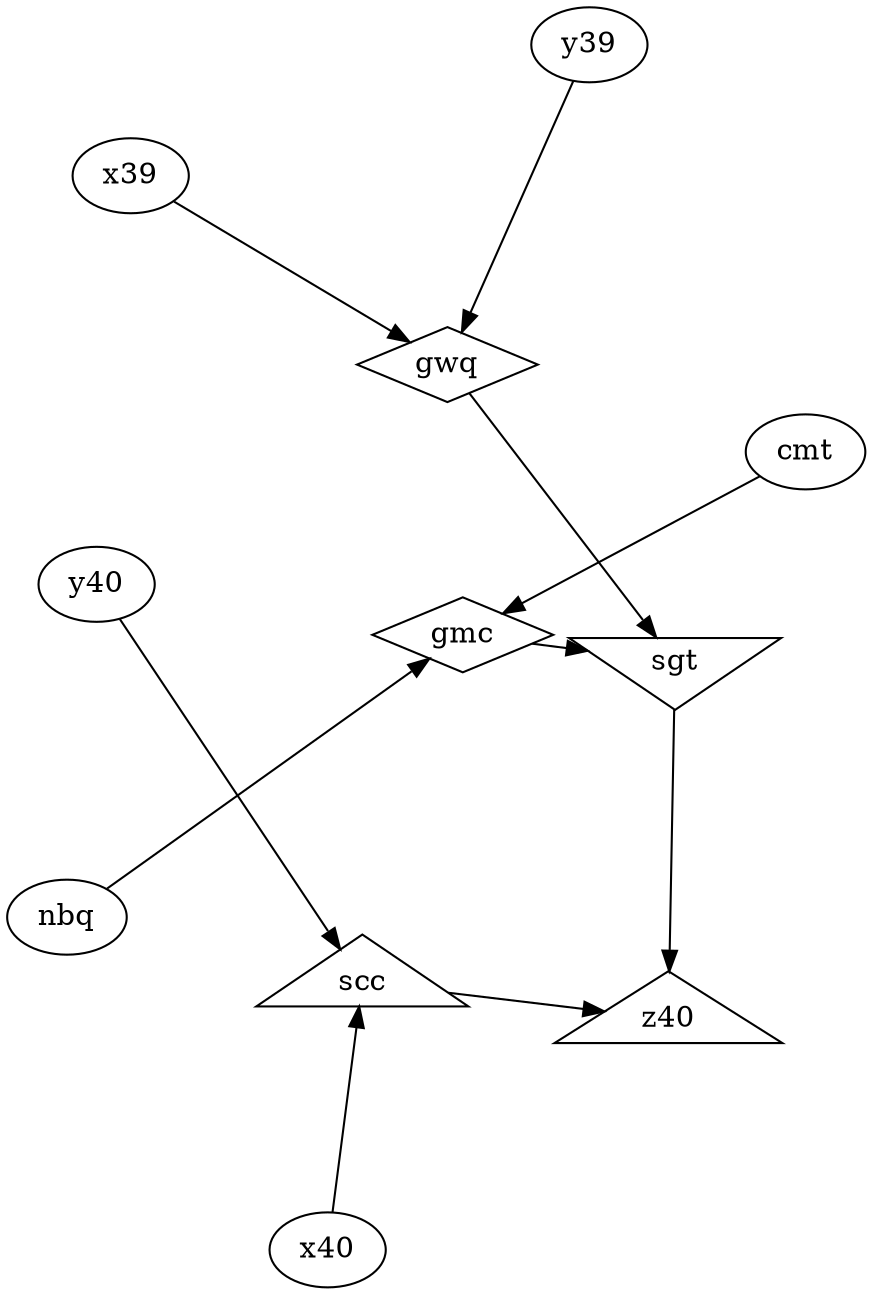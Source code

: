 digraph g1 {
  layout="fdp";
  overlap="false";
  splines="true";
  gmc [shape=diamond]
  cmt -> gmc
  nbq -> gmc
  gwq [shape=diamond]
  y39 -> gwq
  x39 -> gwq
  scc [shape=triangle]
  x40 -> scc
  y40 -> scc
  sgt [shape=invtriangle]
  gwq -> sgt
  gmc -> sgt
  z40 [shape=triangle]
  sgt -> z40
  scc -> z40
}
